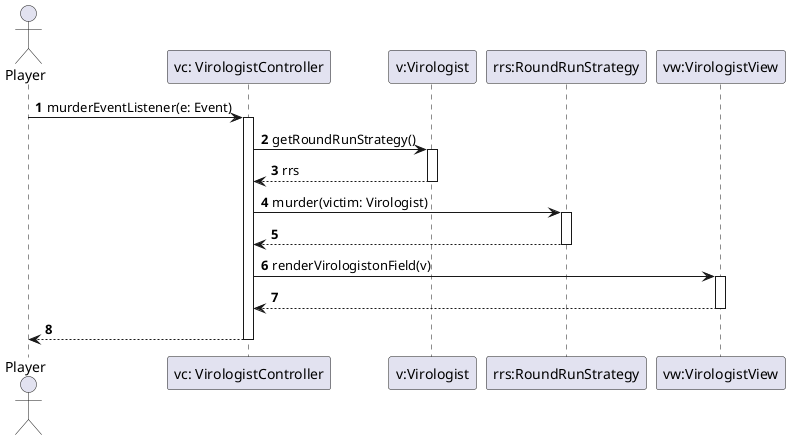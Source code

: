 @startuml
'https://plantuml.com/sequence-diagram

autonumber

Actor Player
Player->"vc: VirologistController"++: murderEventListener(e: Event)
"vc: VirologistController"->"v:Virologist"++: getRoundRunStrategy()

"v:Virologist"-->"vc: VirologistController"--: rrs
"vc: VirologistController"->"rrs:RoundRunStrategy"++: murder(victim: Virologist)
"rrs:RoundRunStrategy"-->"vc: VirologistController"--

"vc: VirologistController"->"vw:VirologistView"++: renderVirologistonField(v)

"vw:VirologistView"-->"vc: VirologistController"--
"vc: VirologistController"-->Player--
@enduml